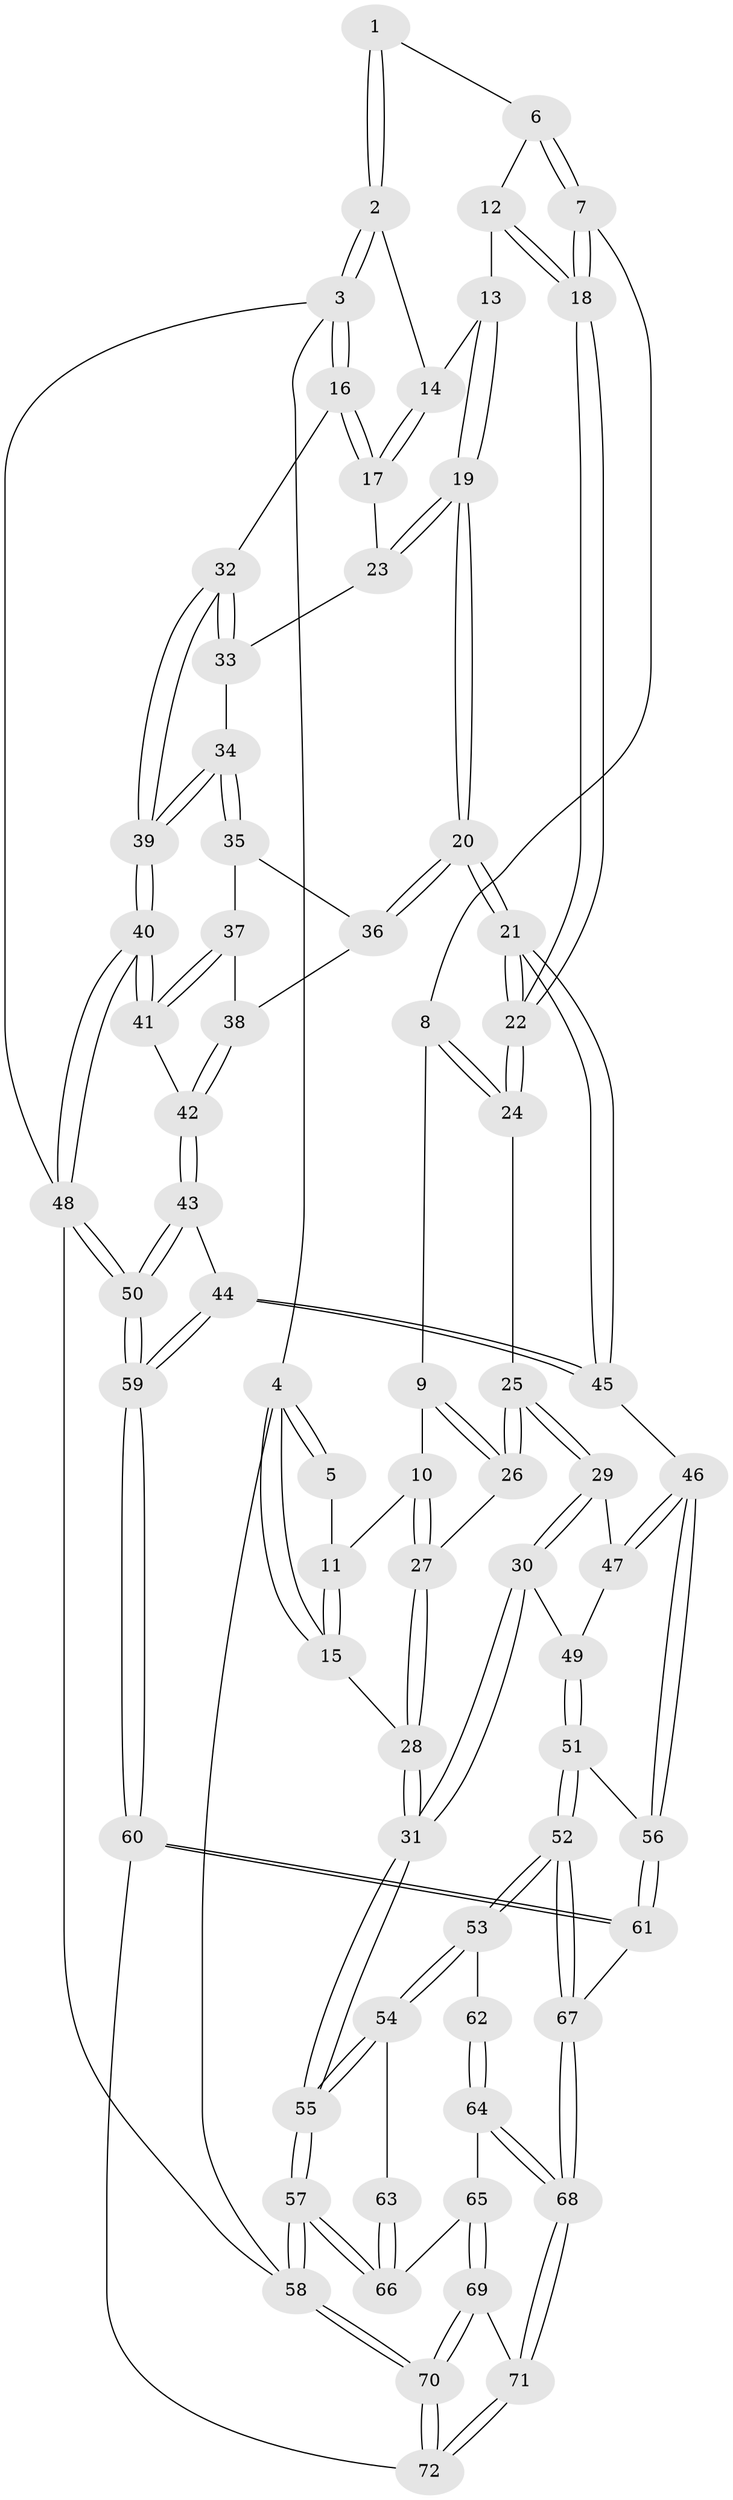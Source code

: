 // coarse degree distribution, {3: 0.3793103448275862, 4: 0.27586206896551724, 2: 0.20689655172413793, 6: 0.034482758620689655, 5: 0.10344827586206896}
// Generated by graph-tools (version 1.1) at 2025/54/03/04/25 22:54:09]
// undirected, 72 vertices, 177 edges
graph export_dot {
  node [color=gray90,style=filled];
  1 [pos="+0.4666953648841142+0"];
  2 [pos="+1+0"];
  3 [pos="+1+0"];
  4 [pos="+0+0"];
  5 [pos="+0.1306590616633291+0"];
  6 [pos="+0.47281284508227295+0"];
  7 [pos="+0.38679023773718424+0.14310629606233705"];
  8 [pos="+0.34407030563843677+0.16726287684926117"];
  9 [pos="+0.3176165004771718+0.16615367907143727"];
  10 [pos="+0.17977253832919562+0.1412369325058282"];
  11 [pos="+0.1533230803218262+0"];
  12 [pos="+0.6027836530500039+0.12311536406632312"];
  13 [pos="+0.7421797888800337+0.10171400365683313"];
  14 [pos="+0.8932466622595442+0"];
  15 [pos="+0+0.30109613842807653"];
  16 [pos="+1+0.20526419314177424"];
  17 [pos="+0.9029114114183403+0.2816428616685698"];
  18 [pos="+0.5508478470226674+0.22939766489276714"];
  19 [pos="+0.7922552381371815+0.35594446724949064"];
  20 [pos="+0.7717402719066386+0.38079270280431454"];
  21 [pos="+0.6161134585486845+0.4773058991660535"];
  22 [pos="+0.5950723936199775+0.45877129466930755"];
  23 [pos="+0.7966137213309367+0.3541552054686635"];
  24 [pos="+0.41246811153386115+0.41103124404600705"];
  25 [pos="+0.3249671136328589+0.423641737255809"];
  26 [pos="+0.27626682419758625+0.37196646155018"];
  27 [pos="+0.10853201316042144+0.24526897192904945"];
  28 [pos="+0+0.4035404436649341"];
  29 [pos="+0.27111518386800193+0.4786586145515122"];
  30 [pos="+0.07726482212522384+0.5451435725677725"];
  31 [pos="+0+0.5243333110120432"];
  32 [pos="+1+0.44029791125585427"];
  33 [pos="+0.8603335615616519+0.3741986371138025"];
  34 [pos="+1+0.4884784726490044"];
  35 [pos="+0.9767123126832505+0.5045181197908842"];
  36 [pos="+0.8551228915466541+0.44637382498525047"];
  37 [pos="+0.9686307187517723+0.5201890954644935"];
  38 [pos="+0.9071861274623805+0.5445255404599207"];
  39 [pos="+1+0.4852555212371534"];
  40 [pos="+1+0.653316245452561"];
  41 [pos="+0.9316003427608927+0.6244296851425941"];
  42 [pos="+0.9278211461889432+0.6253825340400125"];
  43 [pos="+0.9183081318349239+0.6310676772112859"];
  44 [pos="+0.715963215602955+0.7181114915899457"];
  45 [pos="+0.618715697398283+0.6214051947434279"];
  46 [pos="+0.5094431703625448+0.6891050605599428"];
  47 [pos="+0.31599996916059925+0.6276608006827509"];
  48 [pos="+1+1"];
  49 [pos="+0.23130137635911735+0.6714373385576567"];
  50 [pos="+1+1"];
  51 [pos="+0.23479626334939072+0.7643931921262124"];
  52 [pos="+0.18965621818679015+0.8259271714820274"];
  53 [pos="+0.16393835439578328+0.8160805795580367"];
  54 [pos="+0+0.6022475777709827"];
  55 [pos="+0+0.5733688509794157"];
  56 [pos="+0.46111139813615676+0.7525227836881085"];
  57 [pos="+0+1"];
  58 [pos="+0+1"];
  59 [pos="+0.9495968654239657+1"];
  60 [pos="+0.446637766660039+1"];
  61 [pos="+0.42564433134385804+0.878377365884912"];
  62 [pos="+0.06501258772379312+0.8741709545557016"];
  63 [pos="+0.03956235019884094+0.8676142941174332"];
  64 [pos="+0.06670954907644512+0.9155825255654136"];
  65 [pos="+0.06051175117606793+0.9224503272879367"];
  66 [pos="+0.0176908845165233+0.9050553586348302"];
  67 [pos="+0.19687375857656225+0.8481579886573362"];
  68 [pos="+0.19368793231727793+0.907551458927763"];
  69 [pos="+0.058805664733702495+0.9511656302908389"];
  70 [pos="+0+1"];
  71 [pos="+0.20057951605130347+0.9577168281637191"];
  72 [pos="+0.27964388808828583+1"];
  1 -- 2;
  1 -- 2;
  1 -- 6;
  2 -- 3;
  2 -- 3;
  2 -- 14;
  3 -- 4;
  3 -- 16;
  3 -- 16;
  3 -- 48;
  4 -- 5;
  4 -- 5;
  4 -- 15;
  4 -- 15;
  4 -- 58;
  5 -- 11;
  6 -- 7;
  6 -- 7;
  6 -- 12;
  7 -- 8;
  7 -- 18;
  7 -- 18;
  8 -- 9;
  8 -- 24;
  8 -- 24;
  9 -- 10;
  9 -- 26;
  9 -- 26;
  10 -- 11;
  10 -- 27;
  10 -- 27;
  11 -- 15;
  11 -- 15;
  12 -- 13;
  12 -- 18;
  12 -- 18;
  13 -- 14;
  13 -- 19;
  13 -- 19;
  14 -- 17;
  14 -- 17;
  15 -- 28;
  16 -- 17;
  16 -- 17;
  16 -- 32;
  17 -- 23;
  18 -- 22;
  18 -- 22;
  19 -- 20;
  19 -- 20;
  19 -- 23;
  19 -- 23;
  20 -- 21;
  20 -- 21;
  20 -- 36;
  20 -- 36;
  21 -- 22;
  21 -- 22;
  21 -- 45;
  21 -- 45;
  22 -- 24;
  22 -- 24;
  23 -- 33;
  24 -- 25;
  25 -- 26;
  25 -- 26;
  25 -- 29;
  25 -- 29;
  26 -- 27;
  27 -- 28;
  27 -- 28;
  28 -- 31;
  28 -- 31;
  29 -- 30;
  29 -- 30;
  29 -- 47;
  30 -- 31;
  30 -- 31;
  30 -- 49;
  31 -- 55;
  31 -- 55;
  32 -- 33;
  32 -- 33;
  32 -- 39;
  32 -- 39;
  33 -- 34;
  34 -- 35;
  34 -- 35;
  34 -- 39;
  34 -- 39;
  35 -- 36;
  35 -- 37;
  36 -- 38;
  37 -- 38;
  37 -- 41;
  37 -- 41;
  38 -- 42;
  38 -- 42;
  39 -- 40;
  39 -- 40;
  40 -- 41;
  40 -- 41;
  40 -- 48;
  40 -- 48;
  41 -- 42;
  42 -- 43;
  42 -- 43;
  43 -- 44;
  43 -- 50;
  43 -- 50;
  44 -- 45;
  44 -- 45;
  44 -- 59;
  44 -- 59;
  45 -- 46;
  46 -- 47;
  46 -- 47;
  46 -- 56;
  46 -- 56;
  47 -- 49;
  48 -- 50;
  48 -- 50;
  48 -- 58;
  49 -- 51;
  49 -- 51;
  50 -- 59;
  50 -- 59;
  51 -- 52;
  51 -- 52;
  51 -- 56;
  52 -- 53;
  52 -- 53;
  52 -- 67;
  52 -- 67;
  53 -- 54;
  53 -- 54;
  53 -- 62;
  54 -- 55;
  54 -- 55;
  54 -- 63;
  55 -- 57;
  55 -- 57;
  56 -- 61;
  56 -- 61;
  57 -- 58;
  57 -- 58;
  57 -- 66;
  57 -- 66;
  58 -- 70;
  58 -- 70;
  59 -- 60;
  59 -- 60;
  60 -- 61;
  60 -- 61;
  60 -- 72;
  61 -- 67;
  62 -- 64;
  62 -- 64;
  63 -- 66;
  63 -- 66;
  64 -- 65;
  64 -- 68;
  64 -- 68;
  65 -- 66;
  65 -- 69;
  65 -- 69;
  67 -- 68;
  67 -- 68;
  68 -- 71;
  68 -- 71;
  69 -- 70;
  69 -- 70;
  69 -- 71;
  70 -- 72;
  70 -- 72;
  71 -- 72;
  71 -- 72;
}
